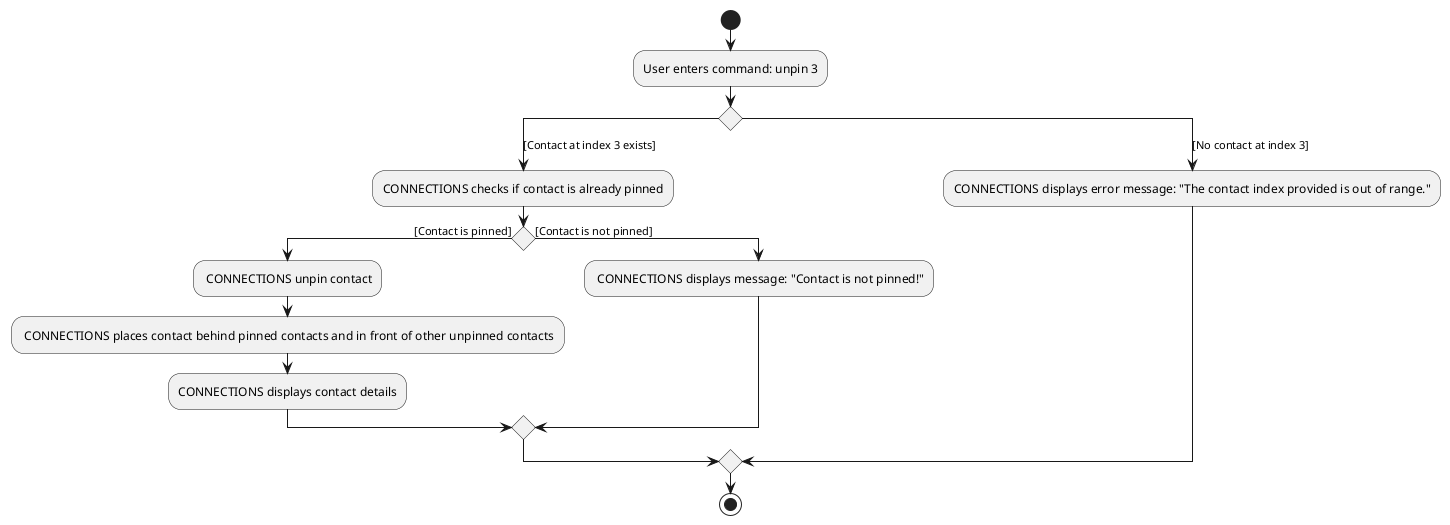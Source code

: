 @startuml
'https://plantuml.com/activity-diagram-beta

start
:User enters command: unpin 3;
switch()
case ([Contact at index 3 exists])
  :CONNECTIONS checks if contact is already pinned;
  if () then ([Contact is pinned])
    : CONNECTIONS unpin contact;
    : CONNECTIONS places contact behind pinned contacts and in front of other unpinned contacts;
    -CONNECTIONS displays contact details
  else ([Contact is not pinned])
    : CONNECTIONS displays message: "Contact is not pinned!";
  endif
case ([No contact at index 3])
  :CONNECTIONS displays error message: "The contact index provided is out of range.";
endswitch


stop

@enduml
